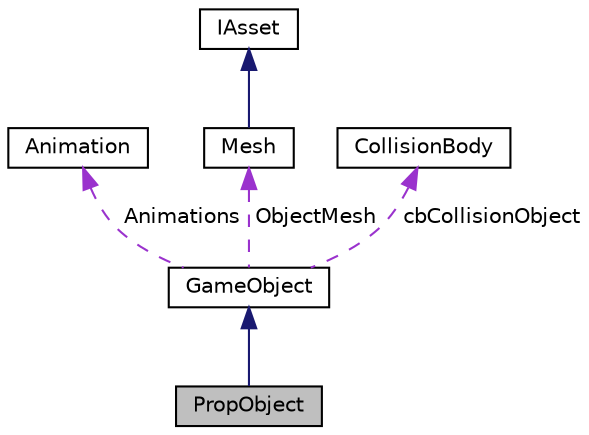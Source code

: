 digraph "PropObject"
{
  edge [fontname="Helvetica",fontsize="10",labelfontname="Helvetica",labelfontsize="10"];
  node [fontname="Helvetica",fontsize="10",shape=record];
  Node1 [label="PropObject",height=0.2,width=0.4,color="black", fillcolor="grey75", style="filled" fontcolor="black"];
  Node2 -> Node1 [dir="back",color="midnightblue",fontsize="10",style="solid",fontname="Helvetica"];
  Node2 [label="GameObject",height=0.2,width=0.4,color="black", fillcolor="white", style="filled",URL="$class_game_object.html",tooltip="Game object. "];
  Node3 -> Node2 [dir="back",color="darkorchid3",fontsize="10",style="dashed",label=" Animations" ,fontname="Helvetica"];
  Node3 [label="Animation",height=0.2,width=0.4,color="black", fillcolor="white", style="filled",URL="$class_animation.html",tooltip="Animation. "];
  Node4 -> Node2 [dir="back",color="darkorchid3",fontsize="10",style="dashed",label=" ObjectMesh" ,fontname="Helvetica"];
  Node4 [label="Mesh",height=0.2,width=0.4,color="black", fillcolor="white", style="filled",URL="$class_mesh.html",tooltip="Mesh. "];
  Node5 -> Node4 [dir="back",color="midnightblue",fontsize="10",style="solid",fontname="Helvetica"];
  Node5 [label="IAsset",height=0.2,width=0.4,color="black", fillcolor="white", style="filled",URL="$class_i_asset.html"];
  Node6 -> Node2 [dir="back",color="darkorchid3",fontsize="10",style="dashed",label=" cbCollisionObject" ,fontname="Helvetica"];
  Node6 [label="CollisionBody",height=0.2,width=0.4,color="black", fillcolor="white", style="filled",URL="$class_collision_body.html",tooltip="Collision body. "];
}
